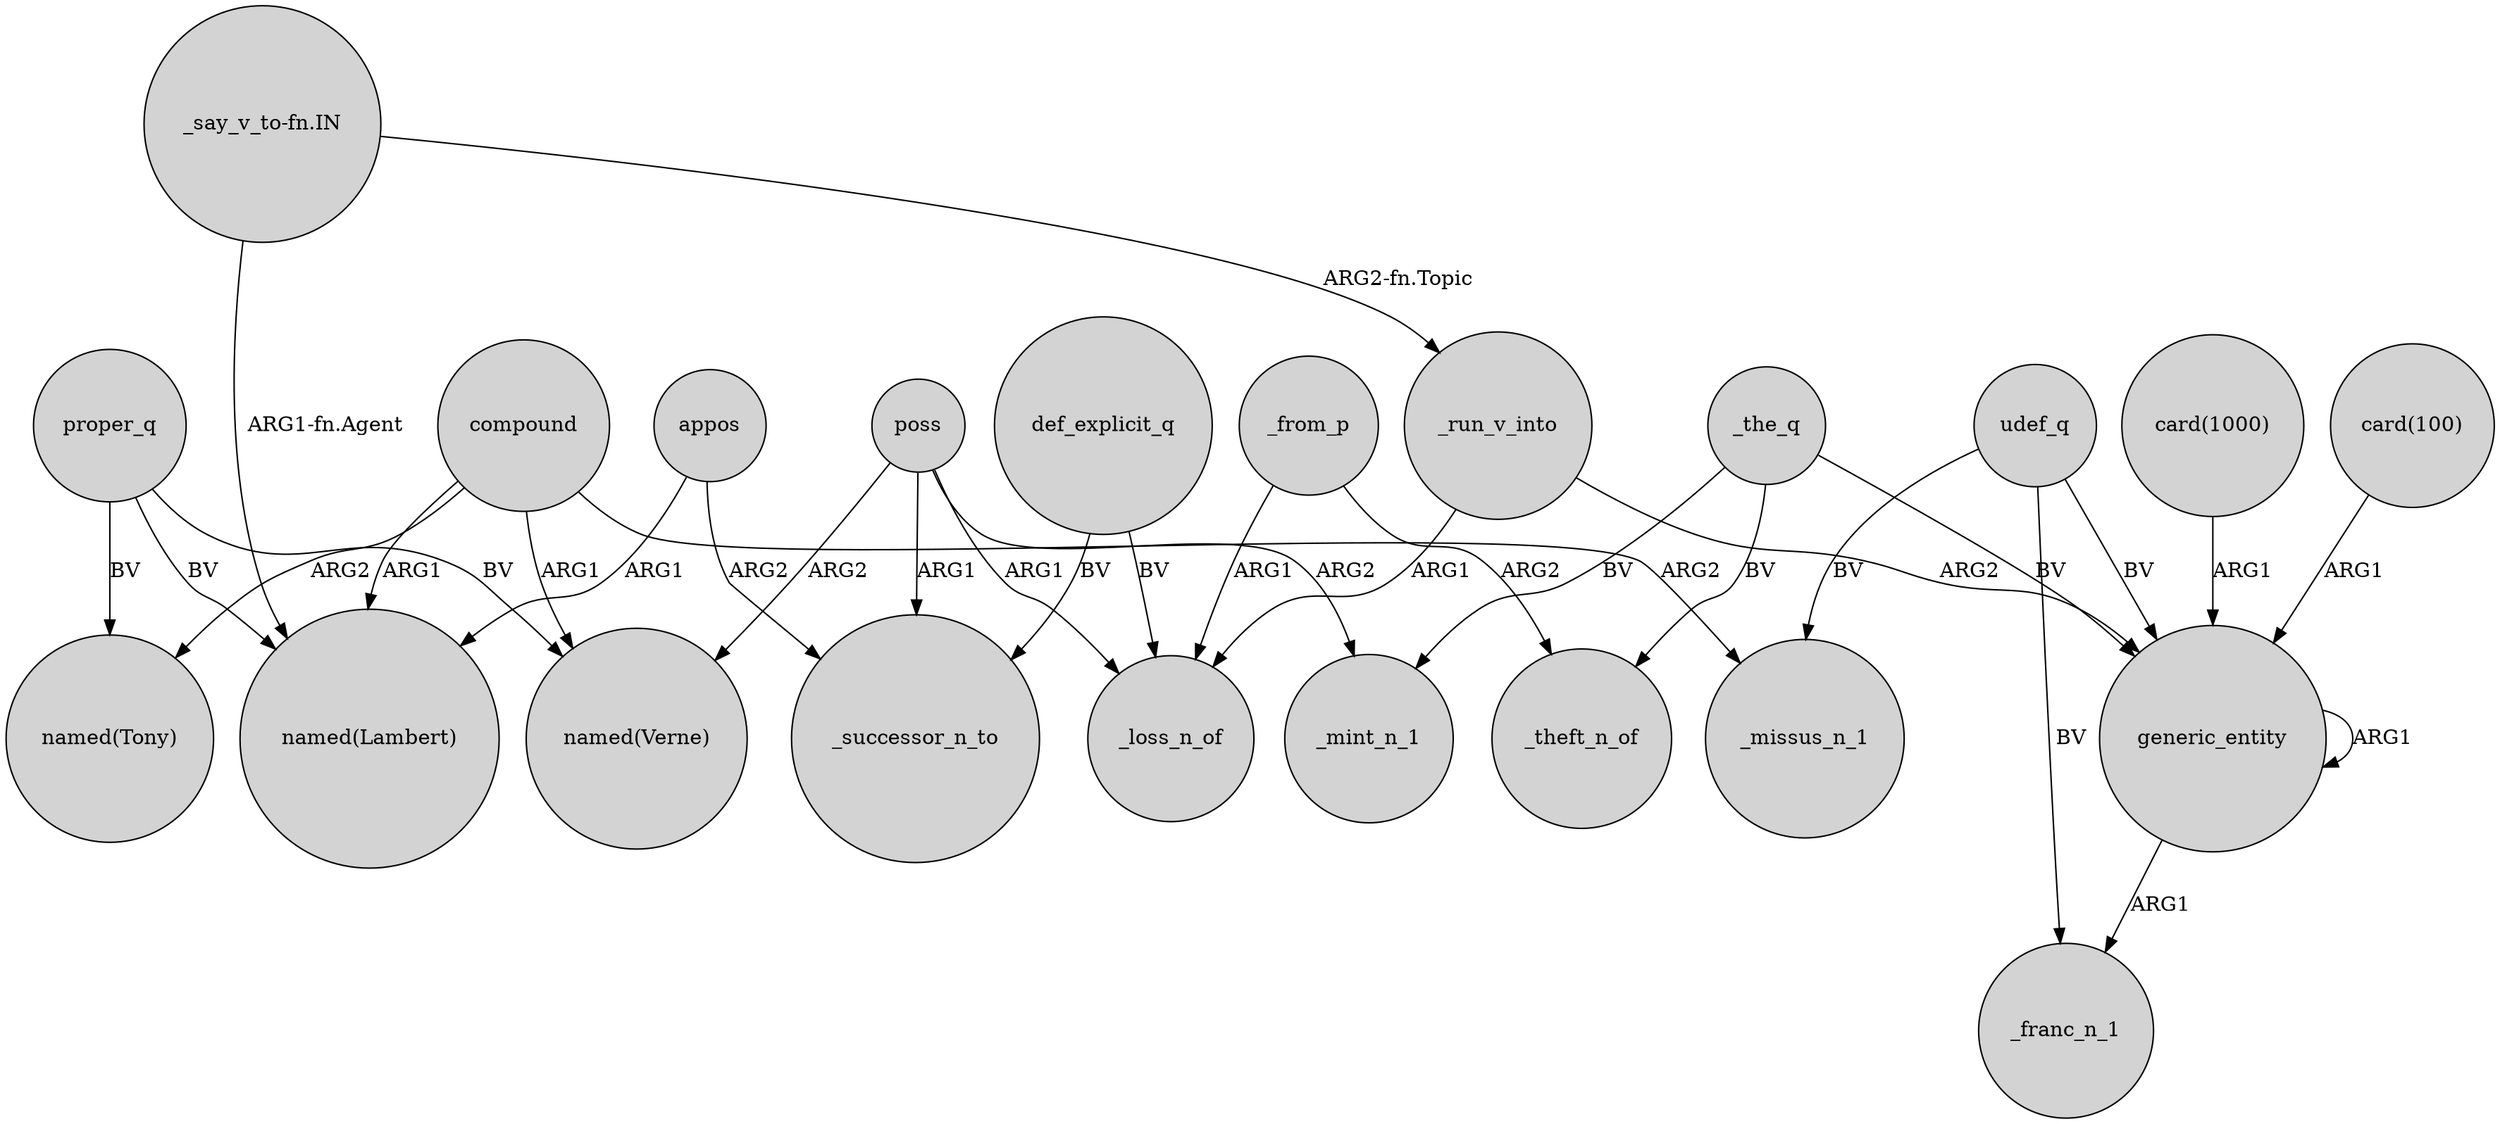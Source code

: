 digraph {
	node [shape=circle style=filled]
	compound -> "named(Verne)" [label=ARG1]
	_the_q -> generic_entity [label=BV]
	_from_p -> _loss_n_of [label=ARG1]
	udef_q -> generic_entity [label=BV]
	"card(100)" -> generic_entity [label=ARG1]
	_run_v_into -> _loss_n_of [label=ARG1]
	proper_q -> "named(Lambert)" [label=BV]
	_the_q -> _mint_n_1 [label=BV]
	poss -> _successor_n_to [label=ARG1]
	def_explicit_q -> _successor_n_to [label=BV]
	def_explicit_q -> _loss_n_of [label=BV]
	compound -> "named(Lambert)" [label=ARG1]
	proper_q -> "named(Verne)" [label=BV]
	compound -> _missus_n_1 [label=ARG2]
	compound -> "named(Tony)" [label=ARG2]
	udef_q -> _missus_n_1 [label=BV]
	poss -> _loss_n_of [label=ARG1]
	generic_entity -> generic_entity [label=ARG1]
	"card(1000)" -> generic_entity [label=ARG1]
	proper_q -> "named(Tony)" [label=BV]
	poss -> "named(Verne)" [label=ARG2]
	appos -> "named(Lambert)" [label=ARG1]
	"_say_v_to-fn.IN" -> _run_v_into [label="ARG2-fn.Topic"]
	_from_p -> _theft_n_of [label=ARG2]
	_the_q -> _theft_n_of [label=BV]
	"_say_v_to-fn.IN" -> "named(Lambert)" [label="ARG1-fn.Agent"]
	poss -> _mint_n_1 [label=ARG2]
	_run_v_into -> generic_entity [label=ARG2]
	udef_q -> _franc_n_1 [label=BV]
	generic_entity -> _franc_n_1 [label=ARG1]
	appos -> _successor_n_to [label=ARG2]
}
